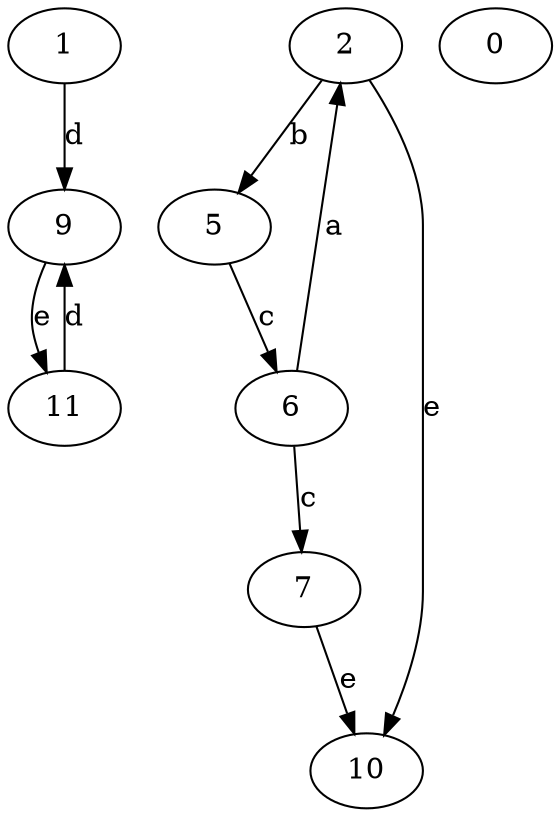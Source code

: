 strict digraph  {
1;
2;
0;
5;
6;
7;
9;
10;
11;
1 -> 9  [label=d];
2 -> 5  [label=b];
2 -> 10  [label=e];
5 -> 6  [label=c];
6 -> 2  [label=a];
6 -> 7  [label=c];
7 -> 10  [label=e];
9 -> 11  [label=e];
11 -> 9  [label=d];
}
